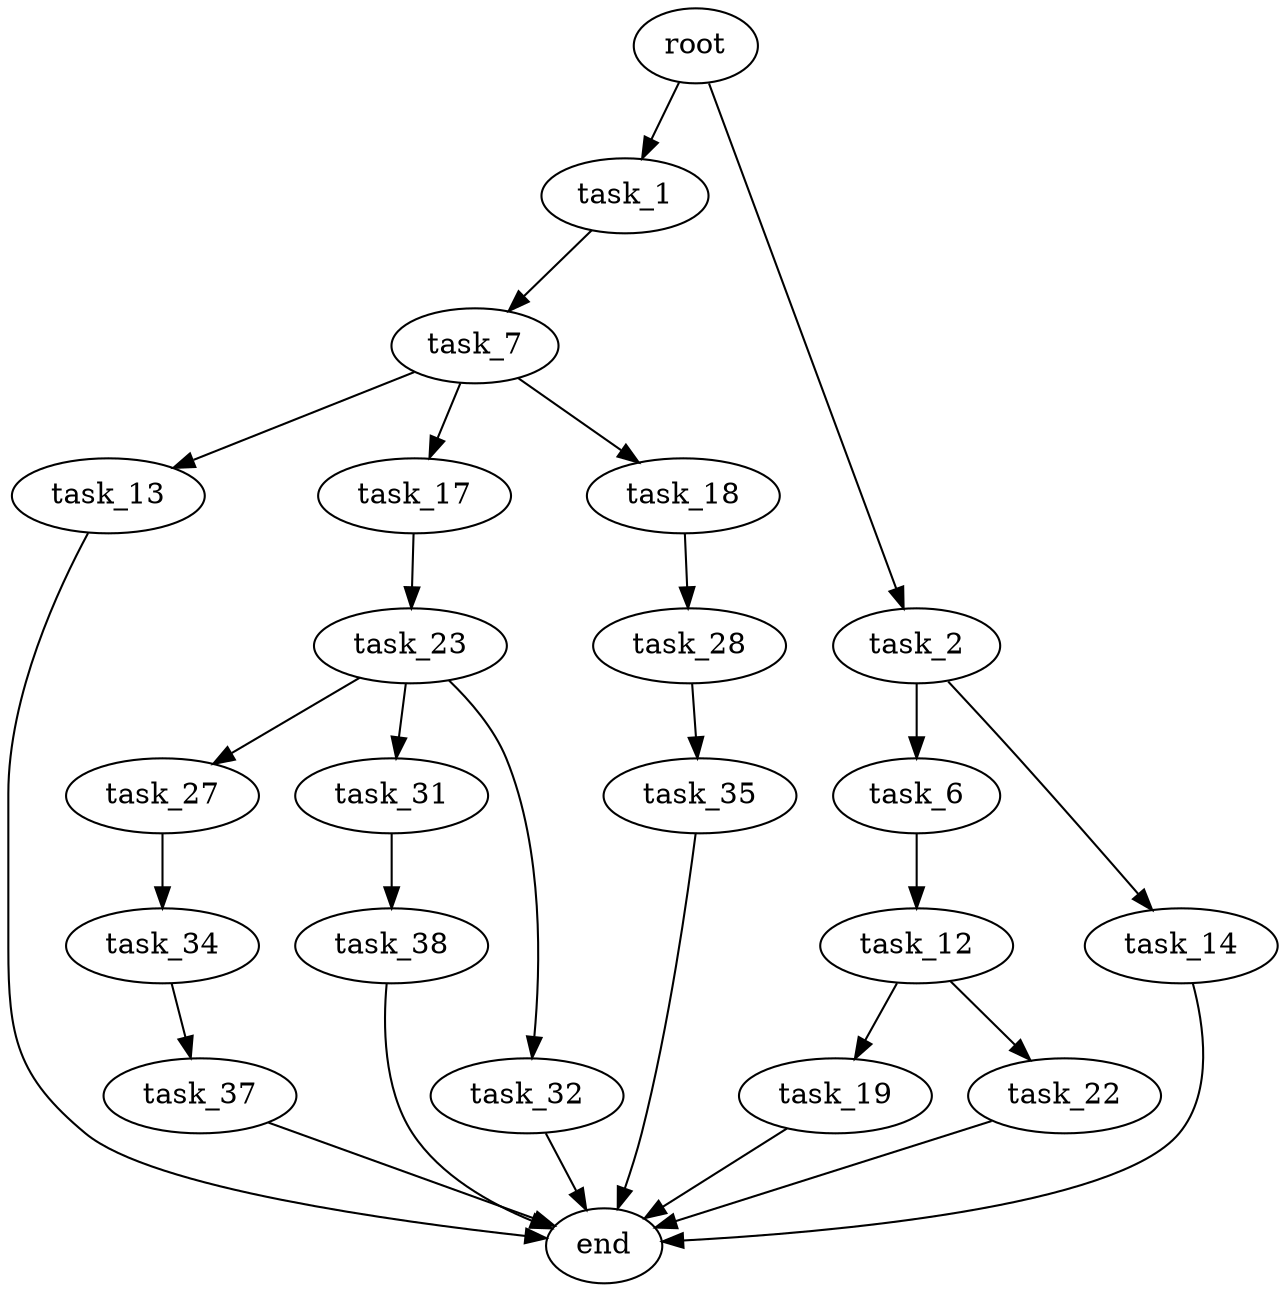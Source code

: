digraph G {
  root [size="0.000000"];
  task_1 [size="549755813888.000000"];
  task_2 [size="549755813888.000000"];
  task_7 [size="21711745197.000000"];
  task_6 [size="70421804812.000000"];
  task_14 [size="60685306192.000000"];
  task_12 [size="68719476736.000000"];
  task_13 [size="134217728000.000000"];
  task_17 [size="549755813888.000000"];
  task_18 [size="14339166398.000000"];
  task_19 [size="549755813888.000000"];
  task_22 [size="683552926135.000000"];
  end [size="0.000000"];
  task_23 [size="500705613560.000000"];
  task_28 [size="207959806780.000000"];
  task_27 [size="9075837614.000000"];
  task_31 [size="368293445632.000000"];
  task_32 [size="1597583986.000000"];
  task_34 [size="54261960210.000000"];
  task_35 [size="107343616497.000000"];
  task_38 [size="68719476736.000000"];
  task_37 [size="460191071970.000000"];

  root -> task_1 [size="1.000000"];
  root -> task_2 [size="1.000000"];
  task_1 -> task_7 [size="536870912.000000"];
  task_2 -> task_6 [size="536870912.000000"];
  task_2 -> task_14 [size="536870912.000000"];
  task_7 -> task_13 [size="838860800.000000"];
  task_7 -> task_17 [size="838860800.000000"];
  task_7 -> task_18 [size="838860800.000000"];
  task_6 -> task_12 [size="75497472.000000"];
  task_14 -> end [size="1.000000"];
  task_12 -> task_19 [size="134217728.000000"];
  task_12 -> task_22 [size="134217728.000000"];
  task_13 -> end [size="1.000000"];
  task_17 -> task_23 [size="536870912.000000"];
  task_18 -> task_28 [size="536870912.000000"];
  task_19 -> end [size="1.000000"];
  task_22 -> end [size="1.000000"];
  task_23 -> task_27 [size="411041792.000000"];
  task_23 -> task_31 [size="411041792.000000"];
  task_23 -> task_32 [size="411041792.000000"];
  task_28 -> task_35 [size="209715200.000000"];
  task_27 -> task_34 [size="536870912.000000"];
  task_31 -> task_38 [size="411041792.000000"];
  task_32 -> end [size="1.000000"];
  task_34 -> task_37 [size="75497472.000000"];
  task_35 -> end [size="1.000000"];
  task_38 -> end [size="1.000000"];
  task_37 -> end [size="1.000000"];
}
